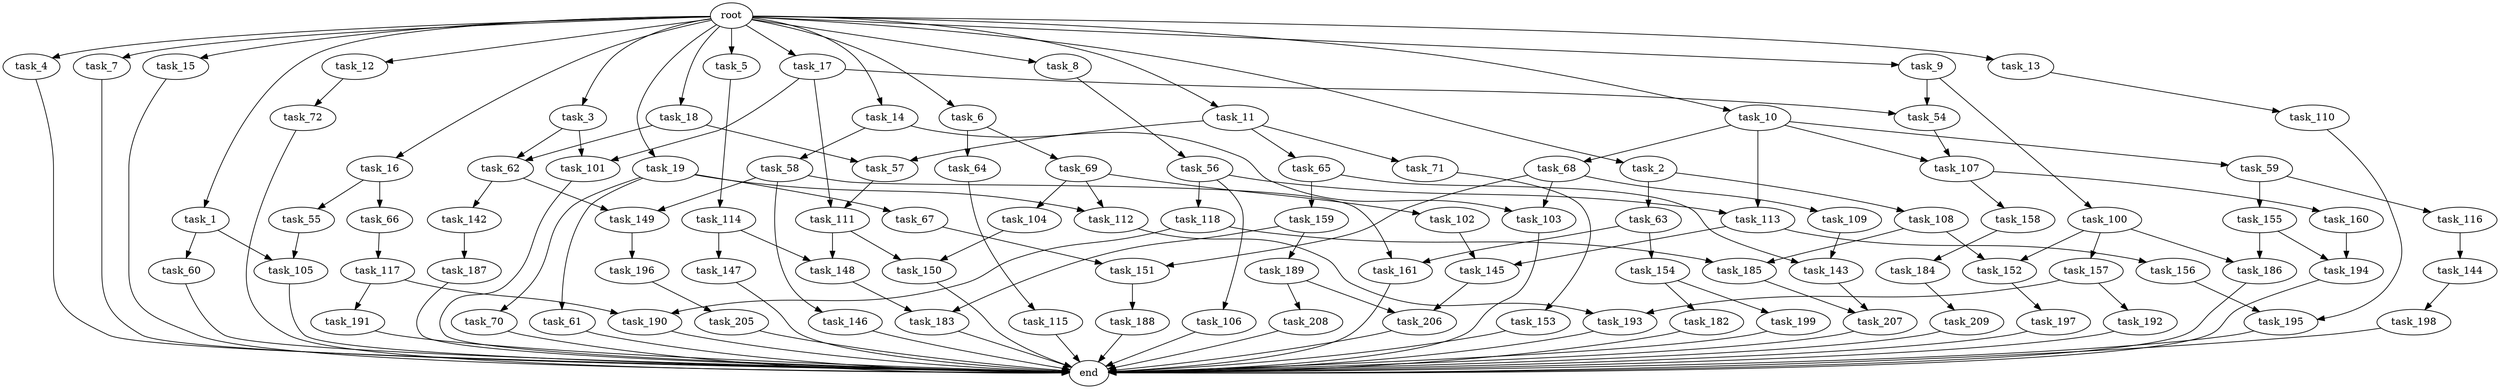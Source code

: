 digraph G {
  root [size="0.000000"];
  task_1 [size="2.048000"];
  task_2 [size="2.048000"];
  task_3 [size="2.048000"];
  task_4 [size="2.048000"];
  task_5 [size="2.048000"];
  task_6 [size="2.048000"];
  task_7 [size="2.048000"];
  task_8 [size="2.048000"];
  task_9 [size="2.048000"];
  task_10 [size="2.048000"];
  task_11 [size="2.048000"];
  task_12 [size="2.048000"];
  task_13 [size="2.048000"];
  task_14 [size="2.048000"];
  task_15 [size="2.048000"];
  task_16 [size="2.048000"];
  task_17 [size="2.048000"];
  task_18 [size="2.048000"];
  task_19 [size="2.048000"];
  task_54 [size="3109556322.304000"];
  task_55 [size="1391569403.904000"];
  task_56 [size="154618822.656000"];
  task_57 [size="1168231104.512000"];
  task_58 [size="1099511627.776000"];
  task_59 [size="154618822.656000"];
  task_60 [size="841813590.016000"];
  task_61 [size="274877906.944000"];
  task_62 [size="1717986918.400000"];
  task_63 [size="841813590.016000"];
  task_64 [size="68719476.736000"];
  task_65 [size="68719476.736000"];
  task_66 [size="1391569403.904000"];
  task_67 [size="274877906.944000"];
  task_68 [size="154618822.656000"];
  task_69 [size="68719476.736000"];
  task_70 [size="274877906.944000"];
  task_71 [size="68719476.736000"];
  task_72 [size="154618822.656000"];
  task_100 [size="1391569403.904000"];
  task_101 [size="2336462209.024000"];
  task_102 [size="154618822.656000"];
  task_103 [size="2491081031.680000"];
  task_104 [size="154618822.656000"];
  task_105 [size="1271310319.616000"];
  task_106 [size="618475290.624000"];
  task_107 [size="996432412.672000"];
  task_108 [size="841813590.016000"];
  task_109 [size="1391569403.904000"];
  task_110 [size="274877906.944000"];
  task_111 [size="2336462209.024000"];
  task_112 [size="429496729.600000"];
  task_113 [size="773094113.280000"];
  task_114 [size="1391569403.904000"];
  task_115 [size="1099511627.776000"];
  task_116 [size="841813590.016000"];
  task_117 [size="1391569403.904000"];
  task_118 [size="618475290.624000"];
  task_142 [size="429496729.600000"];
  task_143 [size="2491081031.680000"];
  task_144 [size="429496729.600000"];
  task_145 [size="1254130450.432000"];
  task_146 [size="841813590.016000"];
  task_147 [size="274877906.944000"];
  task_148 [size="1116691496.960000"];
  task_149 [size="1271310319.616000"];
  task_150 [size="1941325217.792000"];
  task_151 [size="2233382993.920000"];
  task_152 [size="1717986918.400000"];
  task_153 [size="841813590.016000"];
  task_154 [size="154618822.656000"];
  task_155 [size="841813590.016000"];
  task_156 [size="154618822.656000"];
  task_157 [size="1099511627.776000"];
  task_158 [size="154618822.656000"];
  task_159 [size="1391569403.904000"];
  task_160 [size="154618822.656000"];
  task_161 [size="996432412.672000"];
  task_182 [size="1391569403.904000"];
  task_183 [size="429496729.600000"];
  task_184 [size="68719476.736000"];
  task_185 [size="1236950581.248000"];
  task_186 [size="1529008357.376000"];
  task_187 [size="1099511627.776000"];
  task_188 [size="429496729.600000"];
  task_189 [size="274877906.944000"];
  task_190 [size="773094113.280000"];
  task_191 [size="154618822.656000"];
  task_192 [size="618475290.624000"];
  task_193 [size="773094113.280000"];
  task_194 [size="498216206.336000"];
  task_195 [size="1460288880.640000"];
  task_196 [size="154618822.656000"];
  task_197 [size="1099511627.776000"];
  task_198 [size="68719476.736000"];
  task_199 [size="1391569403.904000"];
  task_205 [size="1099511627.776000"];
  task_206 [size="584115552.256000"];
  task_207 [size="687194767.360000"];
  task_208 [size="429496729.600000"];
  task_209 [size="841813590.016000"];
  end [size="0.000000"];

  root -> task_1 [size="1.000000"];
  root -> task_2 [size="1.000000"];
  root -> task_3 [size="1.000000"];
  root -> task_4 [size="1.000000"];
  root -> task_5 [size="1.000000"];
  root -> task_6 [size="1.000000"];
  root -> task_7 [size="1.000000"];
  root -> task_8 [size="1.000000"];
  root -> task_9 [size="1.000000"];
  root -> task_10 [size="1.000000"];
  root -> task_11 [size="1.000000"];
  root -> task_12 [size="1.000000"];
  root -> task_13 [size="1.000000"];
  root -> task_14 [size="1.000000"];
  root -> task_15 [size="1.000000"];
  root -> task_16 [size="1.000000"];
  root -> task_17 [size="1.000000"];
  root -> task_18 [size="1.000000"];
  root -> task_19 [size="1.000000"];
  task_1 -> task_60 [size="411041792.000000"];
  task_1 -> task_105 [size="411041792.000000"];
  task_2 -> task_63 [size="411041792.000000"];
  task_2 -> task_108 [size="411041792.000000"];
  task_3 -> task_62 [size="301989888.000000"];
  task_3 -> task_101 [size="301989888.000000"];
  task_4 -> end [size="1.000000"];
  task_5 -> task_114 [size="679477248.000000"];
  task_6 -> task_64 [size="33554432.000000"];
  task_6 -> task_69 [size="33554432.000000"];
  task_7 -> end [size="1.000000"];
  task_8 -> task_56 [size="75497472.000000"];
  task_9 -> task_54 [size="679477248.000000"];
  task_9 -> task_100 [size="679477248.000000"];
  task_10 -> task_59 [size="75497472.000000"];
  task_10 -> task_68 [size="75497472.000000"];
  task_10 -> task_107 [size="75497472.000000"];
  task_10 -> task_113 [size="75497472.000000"];
  task_11 -> task_57 [size="33554432.000000"];
  task_11 -> task_65 [size="33554432.000000"];
  task_11 -> task_71 [size="33554432.000000"];
  task_12 -> task_72 [size="75497472.000000"];
  task_13 -> task_110 [size="134217728.000000"];
  task_14 -> task_58 [size="536870912.000000"];
  task_14 -> task_103 [size="536870912.000000"];
  task_15 -> end [size="1.000000"];
  task_16 -> task_55 [size="679477248.000000"];
  task_16 -> task_66 [size="679477248.000000"];
  task_17 -> task_54 [size="838860800.000000"];
  task_17 -> task_101 [size="838860800.000000"];
  task_17 -> task_111 [size="838860800.000000"];
  task_18 -> task_57 [size="536870912.000000"];
  task_18 -> task_62 [size="536870912.000000"];
  task_19 -> task_61 [size="134217728.000000"];
  task_19 -> task_67 [size="134217728.000000"];
  task_19 -> task_70 [size="134217728.000000"];
  task_19 -> task_112 [size="134217728.000000"];
  task_54 -> task_107 [size="411041792.000000"];
  task_55 -> task_105 [size="209715200.000000"];
  task_56 -> task_106 [size="301989888.000000"];
  task_56 -> task_113 [size="301989888.000000"];
  task_56 -> task_118 [size="301989888.000000"];
  task_57 -> task_111 [size="301989888.000000"];
  task_58 -> task_146 [size="411041792.000000"];
  task_58 -> task_149 [size="411041792.000000"];
  task_58 -> task_161 [size="411041792.000000"];
  task_59 -> task_116 [size="411041792.000000"];
  task_59 -> task_155 [size="411041792.000000"];
  task_60 -> end [size="1.000000"];
  task_61 -> end [size="1.000000"];
  task_62 -> task_142 [size="209715200.000000"];
  task_62 -> task_149 [size="209715200.000000"];
  task_63 -> task_154 [size="75497472.000000"];
  task_63 -> task_161 [size="75497472.000000"];
  task_64 -> task_115 [size="536870912.000000"];
  task_65 -> task_143 [size="679477248.000000"];
  task_65 -> task_159 [size="679477248.000000"];
  task_66 -> task_117 [size="679477248.000000"];
  task_67 -> task_151 [size="411041792.000000"];
  task_68 -> task_103 [size="679477248.000000"];
  task_68 -> task_109 [size="679477248.000000"];
  task_68 -> task_151 [size="679477248.000000"];
  task_69 -> task_102 [size="75497472.000000"];
  task_69 -> task_104 [size="75497472.000000"];
  task_69 -> task_112 [size="75497472.000000"];
  task_70 -> end [size="1.000000"];
  task_71 -> task_153 [size="411041792.000000"];
  task_72 -> end [size="1.000000"];
  task_100 -> task_152 [size="536870912.000000"];
  task_100 -> task_157 [size="536870912.000000"];
  task_100 -> task_186 [size="536870912.000000"];
  task_101 -> end [size="1.000000"];
  task_102 -> task_145 [size="536870912.000000"];
  task_103 -> end [size="1.000000"];
  task_104 -> task_150 [size="536870912.000000"];
  task_105 -> end [size="1.000000"];
  task_106 -> end [size="1.000000"];
  task_107 -> task_158 [size="75497472.000000"];
  task_107 -> task_160 [size="75497472.000000"];
  task_108 -> task_152 [size="301989888.000000"];
  task_108 -> task_185 [size="301989888.000000"];
  task_109 -> task_143 [size="536870912.000000"];
  task_110 -> task_195 [size="679477248.000000"];
  task_111 -> task_148 [size="411041792.000000"];
  task_111 -> task_150 [size="411041792.000000"];
  task_112 -> task_193 [size="75497472.000000"];
  task_113 -> task_145 [size="75497472.000000"];
  task_113 -> task_156 [size="75497472.000000"];
  task_114 -> task_147 [size="134217728.000000"];
  task_114 -> task_148 [size="134217728.000000"];
  task_115 -> end [size="1.000000"];
  task_116 -> task_144 [size="209715200.000000"];
  task_117 -> task_190 [size="75497472.000000"];
  task_117 -> task_191 [size="75497472.000000"];
  task_118 -> task_185 [size="301989888.000000"];
  task_118 -> task_190 [size="301989888.000000"];
  task_142 -> task_187 [size="536870912.000000"];
  task_143 -> task_207 [size="33554432.000000"];
  task_144 -> task_198 [size="33554432.000000"];
  task_145 -> task_206 [size="75497472.000000"];
  task_146 -> end [size="1.000000"];
  task_147 -> end [size="1.000000"];
  task_148 -> task_183 [size="75497472.000000"];
  task_149 -> task_196 [size="75497472.000000"];
  task_150 -> end [size="1.000000"];
  task_151 -> task_188 [size="209715200.000000"];
  task_152 -> task_197 [size="536870912.000000"];
  task_153 -> end [size="1.000000"];
  task_154 -> task_182 [size="679477248.000000"];
  task_154 -> task_199 [size="679477248.000000"];
  task_155 -> task_186 [size="209715200.000000"];
  task_155 -> task_194 [size="209715200.000000"];
  task_156 -> task_195 [size="33554432.000000"];
  task_157 -> task_192 [size="301989888.000000"];
  task_157 -> task_193 [size="301989888.000000"];
  task_158 -> task_184 [size="33554432.000000"];
  task_159 -> task_183 [size="134217728.000000"];
  task_159 -> task_189 [size="134217728.000000"];
  task_160 -> task_194 [size="33554432.000000"];
  task_161 -> end [size="1.000000"];
  task_182 -> end [size="1.000000"];
  task_183 -> end [size="1.000000"];
  task_184 -> task_209 [size="411041792.000000"];
  task_185 -> task_207 [size="301989888.000000"];
  task_186 -> end [size="1.000000"];
  task_187 -> end [size="1.000000"];
  task_188 -> end [size="1.000000"];
  task_189 -> task_206 [size="209715200.000000"];
  task_189 -> task_208 [size="209715200.000000"];
  task_190 -> end [size="1.000000"];
  task_191 -> end [size="1.000000"];
  task_192 -> end [size="1.000000"];
  task_193 -> end [size="1.000000"];
  task_194 -> end [size="1.000000"];
  task_195 -> end [size="1.000000"];
  task_196 -> task_205 [size="536870912.000000"];
  task_197 -> end [size="1.000000"];
  task_198 -> end [size="1.000000"];
  task_199 -> end [size="1.000000"];
  task_205 -> end [size="1.000000"];
  task_206 -> end [size="1.000000"];
  task_207 -> end [size="1.000000"];
  task_208 -> end [size="1.000000"];
  task_209 -> end [size="1.000000"];
}
